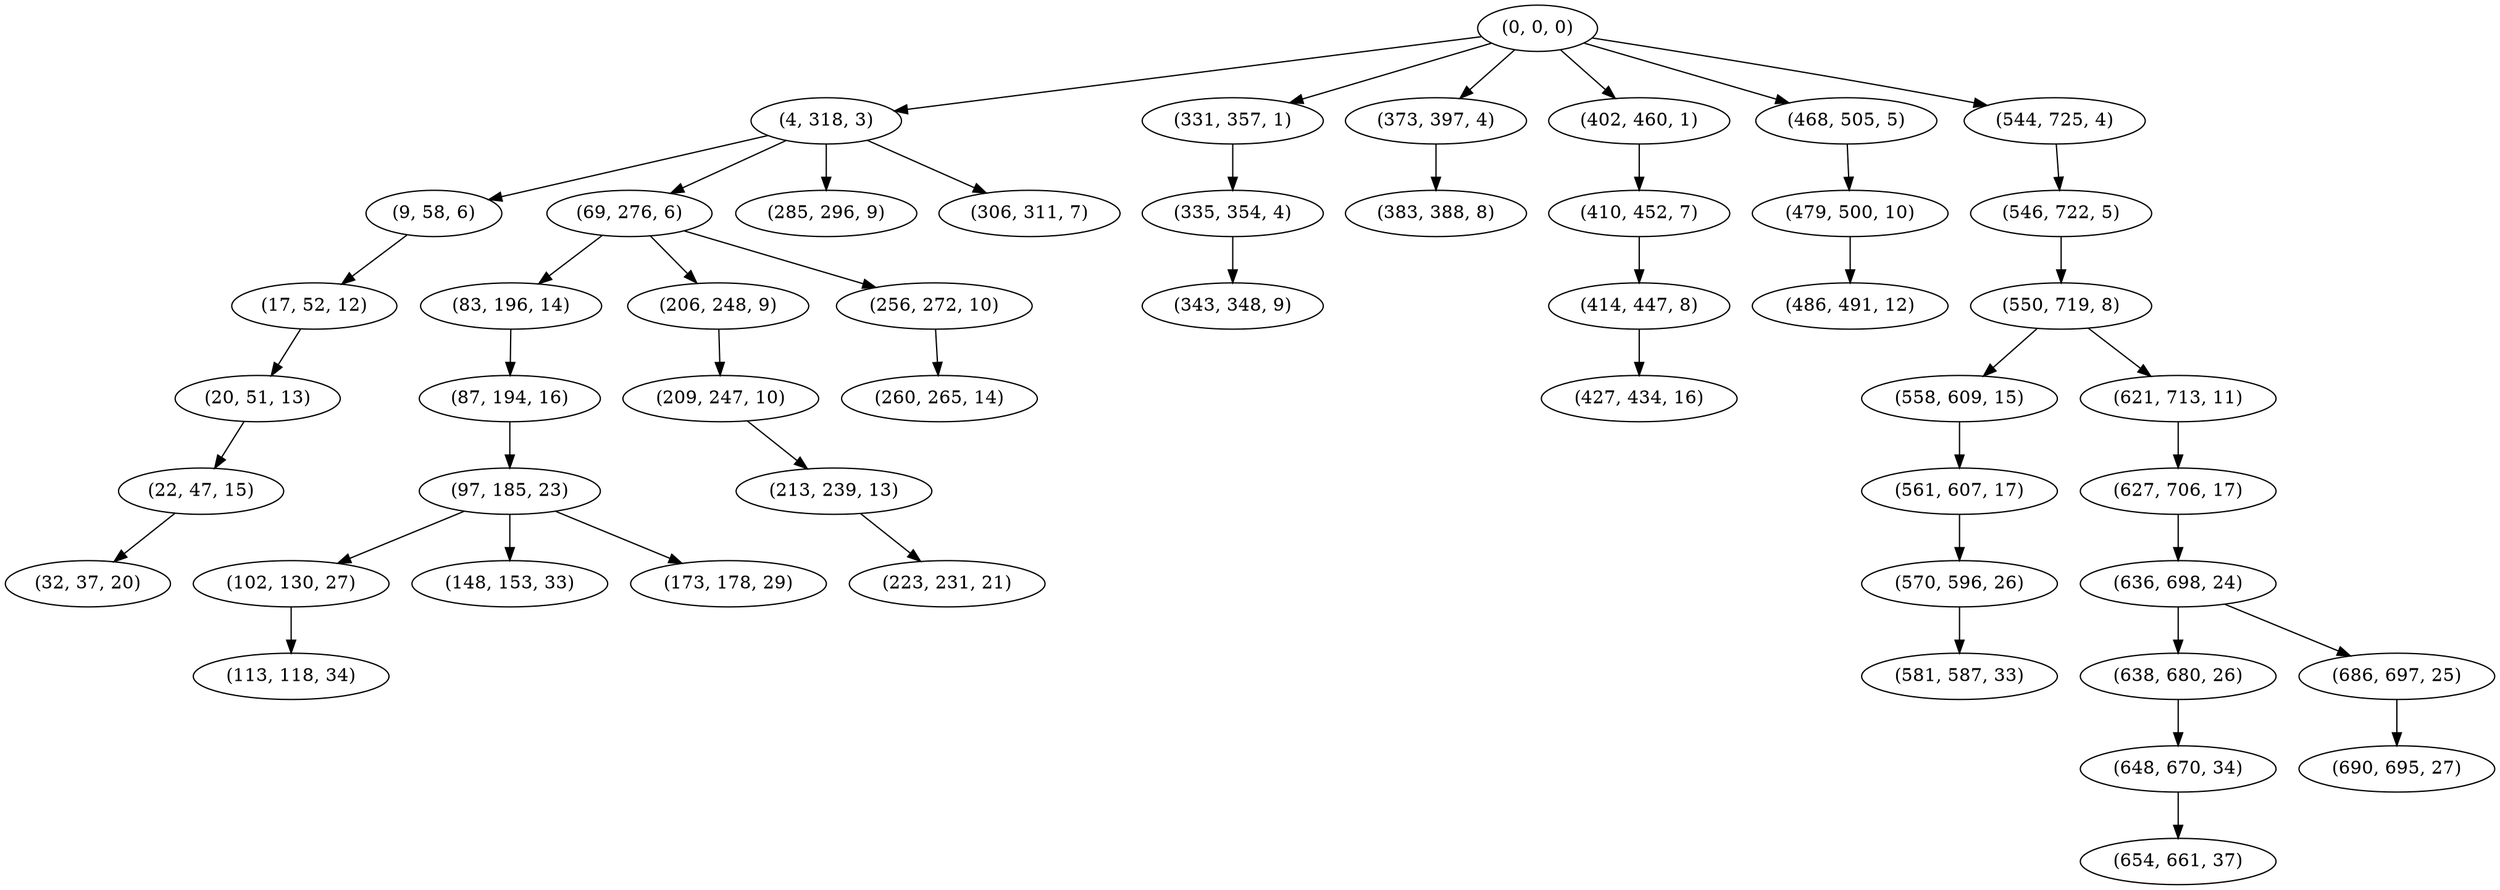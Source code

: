 digraph tree {
    "(0, 0, 0)";
    "(4, 318, 3)";
    "(9, 58, 6)";
    "(17, 52, 12)";
    "(20, 51, 13)";
    "(22, 47, 15)";
    "(32, 37, 20)";
    "(69, 276, 6)";
    "(83, 196, 14)";
    "(87, 194, 16)";
    "(97, 185, 23)";
    "(102, 130, 27)";
    "(113, 118, 34)";
    "(148, 153, 33)";
    "(173, 178, 29)";
    "(206, 248, 9)";
    "(209, 247, 10)";
    "(213, 239, 13)";
    "(223, 231, 21)";
    "(256, 272, 10)";
    "(260, 265, 14)";
    "(285, 296, 9)";
    "(306, 311, 7)";
    "(331, 357, 1)";
    "(335, 354, 4)";
    "(343, 348, 9)";
    "(373, 397, 4)";
    "(383, 388, 8)";
    "(402, 460, 1)";
    "(410, 452, 7)";
    "(414, 447, 8)";
    "(427, 434, 16)";
    "(468, 505, 5)";
    "(479, 500, 10)";
    "(486, 491, 12)";
    "(544, 725, 4)";
    "(546, 722, 5)";
    "(550, 719, 8)";
    "(558, 609, 15)";
    "(561, 607, 17)";
    "(570, 596, 26)";
    "(581, 587, 33)";
    "(621, 713, 11)";
    "(627, 706, 17)";
    "(636, 698, 24)";
    "(638, 680, 26)";
    "(648, 670, 34)";
    "(654, 661, 37)";
    "(686, 697, 25)";
    "(690, 695, 27)";
    "(0, 0, 0)" -> "(4, 318, 3)";
    "(0, 0, 0)" -> "(331, 357, 1)";
    "(0, 0, 0)" -> "(373, 397, 4)";
    "(0, 0, 0)" -> "(402, 460, 1)";
    "(0, 0, 0)" -> "(468, 505, 5)";
    "(0, 0, 0)" -> "(544, 725, 4)";
    "(4, 318, 3)" -> "(9, 58, 6)";
    "(4, 318, 3)" -> "(69, 276, 6)";
    "(4, 318, 3)" -> "(285, 296, 9)";
    "(4, 318, 3)" -> "(306, 311, 7)";
    "(9, 58, 6)" -> "(17, 52, 12)";
    "(17, 52, 12)" -> "(20, 51, 13)";
    "(20, 51, 13)" -> "(22, 47, 15)";
    "(22, 47, 15)" -> "(32, 37, 20)";
    "(69, 276, 6)" -> "(83, 196, 14)";
    "(69, 276, 6)" -> "(206, 248, 9)";
    "(69, 276, 6)" -> "(256, 272, 10)";
    "(83, 196, 14)" -> "(87, 194, 16)";
    "(87, 194, 16)" -> "(97, 185, 23)";
    "(97, 185, 23)" -> "(102, 130, 27)";
    "(97, 185, 23)" -> "(148, 153, 33)";
    "(97, 185, 23)" -> "(173, 178, 29)";
    "(102, 130, 27)" -> "(113, 118, 34)";
    "(206, 248, 9)" -> "(209, 247, 10)";
    "(209, 247, 10)" -> "(213, 239, 13)";
    "(213, 239, 13)" -> "(223, 231, 21)";
    "(256, 272, 10)" -> "(260, 265, 14)";
    "(331, 357, 1)" -> "(335, 354, 4)";
    "(335, 354, 4)" -> "(343, 348, 9)";
    "(373, 397, 4)" -> "(383, 388, 8)";
    "(402, 460, 1)" -> "(410, 452, 7)";
    "(410, 452, 7)" -> "(414, 447, 8)";
    "(414, 447, 8)" -> "(427, 434, 16)";
    "(468, 505, 5)" -> "(479, 500, 10)";
    "(479, 500, 10)" -> "(486, 491, 12)";
    "(544, 725, 4)" -> "(546, 722, 5)";
    "(546, 722, 5)" -> "(550, 719, 8)";
    "(550, 719, 8)" -> "(558, 609, 15)";
    "(550, 719, 8)" -> "(621, 713, 11)";
    "(558, 609, 15)" -> "(561, 607, 17)";
    "(561, 607, 17)" -> "(570, 596, 26)";
    "(570, 596, 26)" -> "(581, 587, 33)";
    "(621, 713, 11)" -> "(627, 706, 17)";
    "(627, 706, 17)" -> "(636, 698, 24)";
    "(636, 698, 24)" -> "(638, 680, 26)";
    "(636, 698, 24)" -> "(686, 697, 25)";
    "(638, 680, 26)" -> "(648, 670, 34)";
    "(648, 670, 34)" -> "(654, 661, 37)";
    "(686, 697, 25)" -> "(690, 695, 27)";
}
